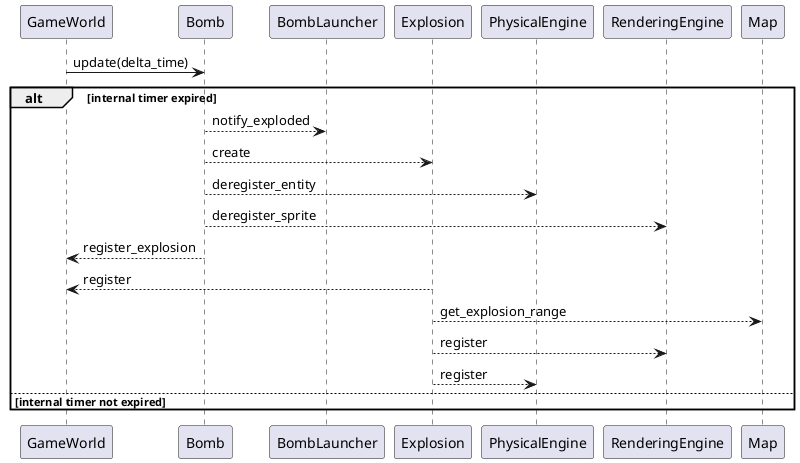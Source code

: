 @startuml
GameWorld -> Bomb : update(delta_time)

alt internal timer expired
Bomb --> BombLauncher : notify_exploded
Bomb --> Explosion : create
Bomb --> PhysicalEngine : deregister_entity
Bomb --> RenderingEngine : deregister_sprite
Bomb --> GameWorld : register_explosion


Explosion --> GameWorld : register
Explosion --> Map : get_explosion_range
Explosion --> RenderingEngine : register
Explosion --> PhysicalEngine : register

else internal timer not expired
end

@enduml
